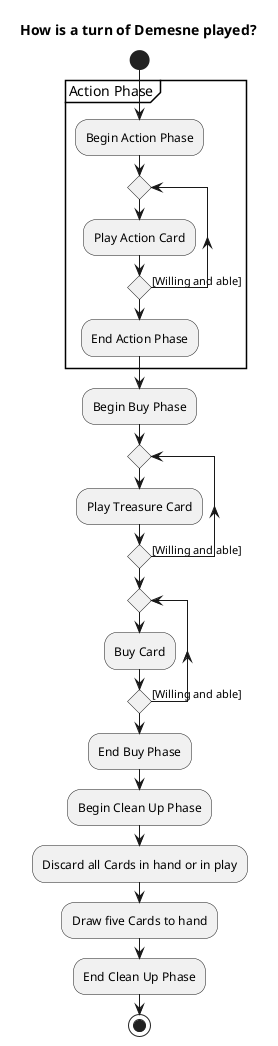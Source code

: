 @startuml
title How is a turn of Demesne played?

start

partition Action Phase {
  :Begin Action Phase;

  repeat
    :Play Action Card;
  repeat while () is ([Willing and able])

  :End Action Phase;
}

:Begin Buy Phase;

repeat
    :Play Treasure Card;
repeat while () is ([Willing and able])

repeat
    :Buy Card;
repeat while () is ([Willing and able])

:End Buy Phase;

:Begin Clean Up Phase;

:Discard all Cards in hand or in play;

:Draw five Cards to hand;

:End Clean Up Phase;

stop

@enduml
